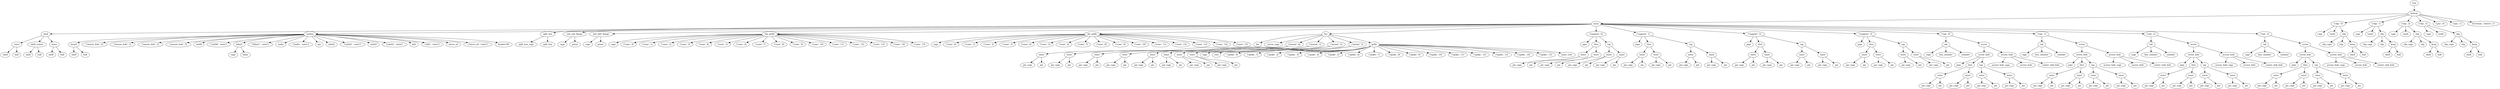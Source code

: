 digraph bottom {
    root_271 [label="root"];
    bottom_272 [label="bottom"];
    main_273 [label="main"];
    shell_274 [label="shell"];
    outer_275 [label="outer"];
    shell_276 [label="shell"];
    hull_277 [label="hull"];
    shell_centre_278 [label="shell_centre"];
    shell_279 [label="shell"];
    hull_280 [label="hull"];
    inner_281 [label="inner"];
    shell_282 [label="shell"];
    hull_283 [label="hull"];
    outline_284 [label="outline"];
    board_285 [label="board"];
    shell_286 [label="shell"];
    hull_287 [label="hull"];
    mount_hole_288 [label="\('mount_hole',\ 0\)"];
    mount_hole_289 [label="\('mount_hole',\ 1\)"];
    mount_hole_290 [label="\('mount_hole',\ 2\)"];
    mount_hole_291 [label="\('mount_hole',\ 3\)"];
    usbM_292 [label="usbM"];
    usbM_293 [label="\('usbM',\ 'outer'\)"];
    hdmi1_294 [label="hdmi1"];
    cage_295 [label="cage"];
    hdmi_296 [label="hdmi"];
    hdmi1_297 [label="\('hdmi1',\ 'outer'\)"];
    audio_298 [label="audio"];
    audio_299 [label="\('audio',\ 'outer'\)"];
    cpu_300 [label="cpu"];
    usbA2_301 [label="usbA2"];
    usbA2_302 [label="\('usbA2',\ 'outer'\)"];
    usbA3_303 [label="usbA3"];
    usbA3_304 [label="\('usbA3',\ 'outer'\)"];
    rj45_305 [label="rj45"];
    rj45_306 [label="\('rj45',\ 'outer'\)"];
    micro_sd_307 [label="micro_sd"];
    micro_sd_308 [label="\('micro_sd',\ 'outer'\)"];
    header100_309 [label="header100"];
    split_box_310 [label="split_box"];
    split_box_cage_311 [label="split_box_cage"];
    split_box_312 [label="split_box"];
    usb_usb_flange_313 [label="usb_usb_flange"];
    cage_314 [label="cage"];
    prism_315 [label="prism"];
    usb_rj45_flange_316 [label="usb_rj45_flange"];
    cage_317 [label="cage"];
    prism_318 [label="prism"];
    rhs_grille_319 [label="rhs_grille"];
    cage_320 [label="cage"];
    vane_321 [label="\('vane',\ 0\)"];
    vane_322 [label="\('vane',\ 1\)"];
    vane_323 [label="\('vane',\ 2\)"];
    vane_324 [label="\('vane',\ 3\)"];
    vane_325 [label="\('vane',\ 4\)"];
    vane_326 [label="\('vane',\ 5\)"];
    vane_327 [label="\('vane',\ 6\)"];
    vane_328 [label="\('vane',\ 7\)"];
    vane_329 [label="\('vane',\ 8\)"];
    vane_330 [label="\('vane',\ 9\)"];
    vane_331 [label="\('vane',\ 10\)"];
    vane_332 [label="\('vane',\ 11\)"];
    vane_333 [label="\('vane',\ 12\)"];
    vane_334 [label="\('vane',\ 13\)"];
    vane_335 [label="\('vane',\ 14\)"];
    vane_336 [label="\('vane',\ 15\)"];
    lhs_grille_337 [label="lhs_grille"];
    cage_338 [label="cage"];
    vane_339 [label="\('vane',\ 0\)"];
    vane_340 [label="\('vane',\ 1\)"];
    vane_341 [label="\('vane',\ 2\)"];
    vane_342 [label="\('vane',\ 3\)"];
    vane_343 [label="\('vane',\ 4\)"];
    vane_344 [label="\('vane',\ 5\)"];
    vane_345 [label="\('vane',\ 6\)"];
    vane_346 [label="\('vane',\ 7\)"];
    vane_347 [label="\('vane',\ 8\)"];
    vane_348 [label="\('vane',\ 9\)"];
    vane_349 [label="\('vane',\ 10\)"];
    vane_350 [label="\('vane',\ 11\)"];
    vane_351 [label="\('vane',\ 12\)"];
    vane_352 [label="\('vane',\ 13\)"];
    vane_353 [label="\('vane',\ 14\)"];
    vane_354 [label="\('vane',\ 15\)"];
    fan_355 [label="fan"];
    fan_356 [label="fan"];
    screw_cage_357 [label="screw_cage"];
    mount_358 [label="\('mount',\ 0\)"];
    outer_359 [label="outer"];
    pie_cage_360 [label="pie_cage"];
    pie_361 [label="pie"];
    inner_362 [label="inner"];
    pie_cage_363 [label="pie_cage"];
    pie_364 [label="pie"];
    mount_365 [label="\('mount',\ 1\)"];
    outer_366 [label="outer"];
    pie_cage_367 [label="pie_cage"];
    pie_368 [label="pie"];
    inner_369 [label="inner"];
    pie_cage_370 [label="pie_cage"];
    pie_371 [label="pie"];
    mount_372 [label="\('mount',\ 2\)"];
    outer_373 [label="outer"];
    pie_cage_374 [label="pie_cage"];
    pie_375 [label="pie"];
    inner_376 [label="inner"];
    pie_cage_377 [label="pie_cage"];
    pie_378 [label="pie"];
    mount_379 [label="\('mount',\ 3\)"];
    outer_380 [label="outer"];
    pie_cage_381 [label="pie_cage"];
    pie_382 [label="pie"];
    inner_383 [label="inner"];
    pie_cage_384 [label="pie_cage"];
    pie_385 [label="pie"];
    grille_386 [label="grille"];
    cage_387 [label="cage"];
    core_388 [label="core"];
    spoke_389 [label="\('spoke',\ 0\)"];
    spoke_390 [label="\('spoke',\ 1\)"];
    spoke_391 [label="\('spoke',\ 2\)"];
    spoke_392 [label="\('spoke',\ 3\)"];
    spoke_393 [label="\('spoke',\ 4\)"];
    spoke_394 [label="\('spoke',\ 5\)"];
    spoke_395 [label="\('spoke',\ 6\)"];
    spoke_396 [label="\('spoke',\ 7\)"];
    spoke_397 [label="\('spoke',\ 8\)"];
    spoke_398 [label="\('spoke',\ 9\)"];
    spoke_399 [label="\('spoke',\ 10\)"];
    spoke_400 [label="\('spoke',\ 11\)"];
    spoke_401 [label="\('spoke',\ 12\)"];
    spoke_402 [label="\('spoke',\ 13\)"];
    spoke_403 [label="\('spoke',\ 14\)"];
    spoke_404 [label="\('spoke',\ 15\)"];
    inner_core_405 [label="inner_core"];
    support_406 [label="\('support',\ 0\)"];
    pipe_407 [label="pipe"];
    thru_408 [label="thru"];
    outer_409 [label="outer"];
    pie_cage_410 [label="pie_cage"];
    pie_411 [label="pie"];
    inner_412 [label="inner"];
    pie_cage_413 [label="pie_cage"];
    pie_414 [label="pie"];
    tap_415 [label="tap"];
    outer_416 [label="outer"];
    pie_cage_417 [label="pie_cage"];
    pie_418 [label="pie"];
    inner_419 [label="inner"];
    pie_cage_420 [label="pie_cage"];
    pie_421 [label="pie"];
    support_422 [label="\('support',\ 1\)"];
    pipe_423 [label="pipe"];
    thru_424 [label="thru"];
    outer_425 [label="outer"];
    pie_cage_426 [label="pie_cage"];
    pie_427 [label="pie"];
    inner_428 [label="inner"];
    pie_cage_429 [label="pie_cage"];
    pie_430 [label="pie"];
    tap_431 [label="tap"];
    outer_432 [label="outer"];
    pie_cage_433 [label="pie_cage"];
    pie_434 [label="pie"];
    inner_435 [label="inner"];
    pie_cage_436 [label="pie_cage"];
    pie_437 [label="pie"];
    support_438 [label="\('support',\ 2\)"];
    pipe_439 [label="pipe"];
    thru_440 [label="thru"];
    outer_441 [label="outer"];
    pie_cage_442 [label="pie_cage"];
    pie_443 [label="pie"];
    inner_444 [label="inner"];
    pie_cage_445 [label="pie_cage"];
    pie_446 [label="pie"];
    tap_447 [label="tap"];
    outer_448 [label="outer"];
    pie_cage_449 [label="pie_cage"];
    pie_450 [label="pie"];
    inner_451 [label="inner"];
    pie_cage_452 [label="pie_cage"];
    pie_453 [label="pie"];
    support_454 [label="\('support',\ 3\)"];
    pipe_455 [label="pipe"];
    thru_456 [label="thru"];
    outer_457 [label="outer"];
    pie_cage_458 [label="pie_cage"];
    pie_459 [label="pie"];
    inner_460 [label="inner"];
    pie_cage_461 [label="pie_cage"];
    pie_462 [label="pie"];
    tap_463 [label="tap"];
    outer_464 [label="outer"];
    pie_cage_465 [label="pie_cage"];
    pie_466 [label="pie"];
    inner_467 [label="inner"];
    pie_cage_468 [label="pie_cage"];
    pie_469 [label="pie"];
    tab_470 [label="\('tab',\ 0\)"];
    tab_471 [label="tab"];
    cage_472 [label="cage"];
    box_cylinder_473 [label="box_cylinder"];
    cylinder_474 [label="cylinder"];
    screw_475 [label="screw"];
    screw_hole_476 [label="screw_hole"];
    pipe_477 [label="pipe"];
    thru_478 [label="thru"];
    outer_479 [label="outer"];
    pie_cage_480 [label="pie_cage"];
    pie_481 [label="pie"];
    inner_482 [label="inner"];
    pie_cage_483 [label="pie_cage"];
    pie_484 [label="pie"];
    tap_485 [label="tap"];
    outer_486 [label="outer"];
    pie_cage_487 [label="pie_cage"];
    pie_488 [label="pie"];
    inner_489 [label="inner"];
    pie_cage_490 [label="pie_cage"];
    pie_491 [label="pie"];
    access_hole_492 [label="access_hole"];
    access_hole_cage_493 [label="access_hole_cage"];
    access_hole_494 [label="access_hole"];
    couter_sink_hole_495 [label="couter_sink_hole"];
    tab_496 [label="\('tab',\ 1\)"];
    tab_497 [label="tab"];
    cage_498 [label="cage"];
    box_cylinder_499 [label="box_cylinder"];
    cylinder_500 [label="cylinder"];
    screw_501 [label="screw"];
    screw_hole_502 [label="screw_hole"];
    pipe_503 [label="pipe"];
    thru_504 [label="thru"];
    outer_505 [label="outer"];
    pie_cage_506 [label="pie_cage"];
    pie_507 [label="pie"];
    inner_508 [label="inner"];
    pie_cage_509 [label="pie_cage"];
    pie_510 [label="pie"];
    tap_511 [label="tap"];
    outer_512 [label="outer"];
    pie_cage_513 [label="pie_cage"];
    pie_514 [label="pie"];
    inner_515 [label="inner"];
    pie_cage_516 [label="pie_cage"];
    pie_517 [label="pie"];
    access_hole_518 [label="access_hole"];
    access_hole_cage_519 [label="access_hole_cage"];
    access_hole_520 [label="access_hole"];
    couter_sink_hole_521 [label="couter_sink_hole"];
    tab_522 [label="\('tab',\ 2\)"];
    tab_523 [label="tab"];
    cage_524 [label="cage"];
    box_cylinder_525 [label="box_cylinder"];
    cylinder_526 [label="cylinder"];
    screw_527 [label="screw"];
    screw_hole_528 [label="screw_hole"];
    pipe_529 [label="pipe"];
    thru_530 [label="thru"];
    outer_531 [label="outer"];
    pie_cage_532 [label="pie_cage"];
    pie_533 [label="pie"];
    inner_534 [label="inner"];
    pie_cage_535 [label="pie_cage"];
    pie_536 [label="pie"];
    tap_537 [label="tap"];
    outer_538 [label="outer"];
    pie_cage_539 [label="pie_cage"];
    pie_540 [label="pie"];
    inner_541 [label="inner"];
    pie_cage_542 [label="pie_cage"];
    pie_543 [label="pie"];
    access_hole_544 [label="access_hole"];
    access_hole_cage_545 [label="access_hole_cage"];
    access_hole_546 [label="access_hole"];
    couter_sink_hole_547 [label="couter_sink_hole"];
    tab_548 [label="\('tab',\ 3\)"];
    tab_549 [label="tab"];
    cage_550 [label="cage"];
    box_cylinder_551 [label="box_cylinder"];
    cylinder_552 [label="cylinder"];
    screw_553 [label="screw"];
    screw_hole_554 [label="screw_hole"];
    pipe_555 [label="pipe"];
    thru_556 [label="thru"];
    outer_557 [label="outer"];
    pie_cage_558 [label="pie_cage"];
    pie_559 [label="pie"];
    inner_560 [label="inner"];
    pie_cage_561 [label="pie_cage"];
    pie_562 [label="pie"];
    tap_563 [label="tap"];
    outer_564 [label="outer"];
    pie_cage_565 [label="pie_cage"];
    pie_566 [label="pie"];
    inner_567 [label="inner"];
    pie_cage_568 [label="pie_cage"];
    pie_569 [label="pie"];
    access_hole_570 [label="access_hole"];
    access_hole_cage_571 [label="access_hole_cage"];
    access_hole_572 [label="access_hole"];
    couter_sink_hole_573 [label="couter_sink_hole"];
    clip_574 [label="\('clip',\ 0\)"];
    cage_575 [label="cage"];
    tooth_576 [label="tooth"];
    clip_577 [label="clip"];
    clip_cage_578 [label="clip_cage"];
    clip_579 [label="clip"];
    keep_580 [label="keep"];
    shell_581 [label="shell"];
    hull_582 [label="hull"];
    clip_583 [label="\('clip',\ 1\)"];
    cage_584 [label="cage"];
    tooth_585 [label="tooth"];
    clip_586 [label="clip"];
    clip_cage_587 [label="clip_cage"];
    clip_588 [label="clip"];
    keep_589 [label="keep"];
    shell_590 [label="shell"];
    hull_591 [label="hull"];
    clip_592 [label="\('clip',\ 2\)"];
    cage_593 [label="cage"];
    tooth_594 [label="tooth"];
    clip_595 [label="clip"];
    clip_cage_596 [label="clip_cage"];
    clip_597 [label="clip"];
    keep_598 [label="keep"];
    shell_599 [label="shell"];
    hull_600 [label="hull"];
    clip_601 [label="\('clip',\ 3\)"];
    cage_602 [label="cage"];
    tooth_603 [label="tooth"];
    clip_604 [label="clip"];
    clip_cage_605 [label="clip_cage"];
    clip_606 [label="clip"];
    keep_607 [label="keep"];
    shell_608 [label="shell"];
    hull_609 [label="hull"];
    pry_610 [label="\('pry',\ 0\)"];
    pry_611 [label="\('pry',\ 1\)"];
    612 [label="\(\('version',\ 'lower'\),\ 1\)"];
    root_271 -> bottom_272;
    bottom_272 -> main_273;
    main_273 -> shell_274;
    shell_274 -> outer_275;
    outer_275 -> shell_276;
    outer_275 -> hull_277;
    shell_274 -> shell_centre_278;
    shell_centre_278 -> shell_279;
    shell_centre_278 -> hull_280;
    shell_274 -> inner_281;
    inner_281 -> shell_282;
    inner_281 -> hull_283;
    main_273 -> outline_284;
    outline_284 -> board_285;
    board_285 -> shell_286;
    board_285 -> hull_287;
    outline_284 -> mount_hole_288;
    outline_284 -> mount_hole_289;
    outline_284 -> mount_hole_290;
    outline_284 -> mount_hole_291;
    outline_284 -> usbM_292;
    outline_284 -> usbM_293;
    outline_284 -> hdmi1_294;
    hdmi1_294 -> cage_295;
    hdmi1_294 -> hdmi_296;
    outline_284 -> hdmi1_297;
    outline_284 -> audio_298;
    outline_284 -> audio_299;
    outline_284 -> cpu_300;
    outline_284 -> usbA2_301;
    outline_284 -> usbA2_302;
    outline_284 -> usbA3_303;
    outline_284 -> usbA3_304;
    outline_284 -> rj45_305;
    outline_284 -> rj45_306;
    outline_284 -> micro_sd_307;
    outline_284 -> micro_sd_308;
    outline_284 -> header100_309;
    main_273 -> split_box_310;
    split_box_310 -> split_box_cage_311;
    split_box_310 -> split_box_312;
    main_273 -> usb_usb_flange_313;
    usb_usb_flange_313 -> cage_314;
    usb_usb_flange_313 -> prism_315;
    main_273 -> usb_rj45_flange_316;
    usb_rj45_flange_316 -> cage_317;
    usb_rj45_flange_316 -> prism_318;
    main_273 -> rhs_grille_319;
    rhs_grille_319 -> cage_320;
    rhs_grille_319 -> vane_321;
    rhs_grille_319 -> vane_322;
    rhs_grille_319 -> vane_323;
    rhs_grille_319 -> vane_324;
    rhs_grille_319 -> vane_325;
    rhs_grille_319 -> vane_326;
    rhs_grille_319 -> vane_327;
    rhs_grille_319 -> vane_328;
    rhs_grille_319 -> vane_329;
    rhs_grille_319 -> vane_330;
    rhs_grille_319 -> vane_331;
    rhs_grille_319 -> vane_332;
    rhs_grille_319 -> vane_333;
    rhs_grille_319 -> vane_334;
    rhs_grille_319 -> vane_335;
    rhs_grille_319 -> vane_336;
    main_273 -> lhs_grille_337;
    lhs_grille_337 -> cage_338;
    lhs_grille_337 -> vane_339;
    lhs_grille_337 -> vane_340;
    lhs_grille_337 -> vane_341;
    lhs_grille_337 -> vane_342;
    lhs_grille_337 -> vane_343;
    lhs_grille_337 -> vane_344;
    lhs_grille_337 -> vane_345;
    lhs_grille_337 -> vane_346;
    lhs_grille_337 -> vane_347;
    lhs_grille_337 -> vane_348;
    lhs_grille_337 -> vane_349;
    lhs_grille_337 -> vane_350;
    lhs_grille_337 -> vane_351;
    lhs_grille_337 -> vane_352;
    lhs_grille_337 -> vane_353;
    lhs_grille_337 -> vane_354;
    main_273 -> fan_355;
    fan_355 -> fan_356;
    fan_355 -> screw_cage_357;
    fan_355 -> mount_358;
    mount_358 -> outer_359;
    outer_359 -> pie_cage_360;
    outer_359 -> pie_361;
    mount_358 -> inner_362;
    inner_362 -> pie_cage_363;
    inner_362 -> pie_364;
    fan_355 -> mount_365;
    mount_365 -> outer_366;
    outer_366 -> pie_cage_367;
    outer_366 -> pie_368;
    mount_365 -> inner_369;
    inner_369 -> pie_cage_370;
    inner_369 -> pie_371;
    fan_355 -> mount_372;
    mount_372 -> outer_373;
    outer_373 -> pie_cage_374;
    outer_373 -> pie_375;
    mount_372 -> inner_376;
    inner_376 -> pie_cage_377;
    inner_376 -> pie_378;
    fan_355 -> mount_379;
    mount_379 -> outer_380;
    outer_380 -> pie_cage_381;
    outer_380 -> pie_382;
    mount_379 -> inner_383;
    inner_383 -> pie_cage_384;
    inner_383 -> pie_385;
    fan_355 -> grille_386;
    grille_386 -> cage_387;
    grille_386 -> core_388;
    grille_386 -> spoke_389;
    grille_386 -> spoke_390;
    grille_386 -> spoke_391;
    grille_386 -> spoke_392;
    grille_386 -> spoke_393;
    grille_386 -> spoke_394;
    grille_386 -> spoke_395;
    grille_386 -> spoke_396;
    grille_386 -> spoke_397;
    grille_386 -> spoke_398;
    grille_386 -> spoke_399;
    grille_386 -> spoke_400;
    grille_386 -> spoke_401;
    grille_386 -> spoke_402;
    grille_386 -> spoke_403;
    grille_386 -> spoke_404;
    grille_386 -> inner_core_405;
    main_273 -> support_406;
    support_406 -> pipe_407;
    support_406 -> thru_408;
    thru_408 -> outer_409;
    outer_409 -> pie_cage_410;
    outer_409 -> pie_411;
    thru_408 -> inner_412;
    inner_412 -> pie_cage_413;
    inner_412 -> pie_414;
    support_406 -> tap_415;
    tap_415 -> outer_416;
    outer_416 -> pie_cage_417;
    outer_416 -> pie_418;
    tap_415 -> inner_419;
    inner_419 -> pie_cage_420;
    inner_419 -> pie_421;
    main_273 -> support_422;
    support_422 -> pipe_423;
    support_422 -> thru_424;
    thru_424 -> outer_425;
    outer_425 -> pie_cage_426;
    outer_425 -> pie_427;
    thru_424 -> inner_428;
    inner_428 -> pie_cage_429;
    inner_428 -> pie_430;
    support_422 -> tap_431;
    tap_431 -> outer_432;
    outer_432 -> pie_cage_433;
    outer_432 -> pie_434;
    tap_431 -> inner_435;
    inner_435 -> pie_cage_436;
    inner_435 -> pie_437;
    main_273 -> support_438;
    support_438 -> pipe_439;
    support_438 -> thru_440;
    thru_440 -> outer_441;
    outer_441 -> pie_cage_442;
    outer_441 -> pie_443;
    thru_440 -> inner_444;
    inner_444 -> pie_cage_445;
    inner_444 -> pie_446;
    support_438 -> tap_447;
    tap_447 -> outer_448;
    outer_448 -> pie_cage_449;
    outer_448 -> pie_450;
    tap_447 -> inner_451;
    inner_451 -> pie_cage_452;
    inner_451 -> pie_453;
    main_273 -> support_454;
    support_454 -> pipe_455;
    support_454 -> thru_456;
    thru_456 -> outer_457;
    outer_457 -> pie_cage_458;
    outer_457 -> pie_459;
    thru_456 -> inner_460;
    inner_460 -> pie_cage_461;
    inner_460 -> pie_462;
    support_454 -> tap_463;
    tap_463 -> outer_464;
    outer_464 -> pie_cage_465;
    outer_464 -> pie_466;
    tap_463 -> inner_467;
    inner_467 -> pie_cage_468;
    inner_467 -> pie_469;
    main_273 -> tab_470;
    tab_470 -> tab_471;
    tab_471 -> cage_472;
    tab_471 -> box_cylinder_473;
    tab_471 -> cylinder_474;
    tab_470 -> screw_475;
    screw_475 -> screw_hole_476;
    screw_hole_476 -> pipe_477;
    screw_hole_476 -> thru_478;
    thru_478 -> outer_479;
    outer_479 -> pie_cage_480;
    outer_479 -> pie_481;
    thru_478 -> inner_482;
    inner_482 -> pie_cage_483;
    inner_482 -> pie_484;
    screw_hole_476 -> tap_485;
    tap_485 -> outer_486;
    outer_486 -> pie_cage_487;
    outer_486 -> pie_488;
    tap_485 -> inner_489;
    inner_489 -> pie_cage_490;
    inner_489 -> pie_491;
    screw_475 -> access_hole_492;
    access_hole_492 -> access_hole_cage_493;
    access_hole_492 -> access_hole_494;
    access_hole_492 -> couter_sink_hole_495;
    main_273 -> tab_496;
    tab_496 -> tab_497;
    tab_497 -> cage_498;
    tab_497 -> box_cylinder_499;
    tab_497 -> cylinder_500;
    tab_496 -> screw_501;
    screw_501 -> screw_hole_502;
    screw_hole_502 -> pipe_503;
    screw_hole_502 -> thru_504;
    thru_504 -> outer_505;
    outer_505 -> pie_cage_506;
    outer_505 -> pie_507;
    thru_504 -> inner_508;
    inner_508 -> pie_cage_509;
    inner_508 -> pie_510;
    screw_hole_502 -> tap_511;
    tap_511 -> outer_512;
    outer_512 -> pie_cage_513;
    outer_512 -> pie_514;
    tap_511 -> inner_515;
    inner_515 -> pie_cage_516;
    inner_515 -> pie_517;
    screw_501 -> access_hole_518;
    access_hole_518 -> access_hole_cage_519;
    access_hole_518 -> access_hole_520;
    access_hole_518 -> couter_sink_hole_521;
    main_273 -> tab_522;
    tab_522 -> tab_523;
    tab_523 -> cage_524;
    tab_523 -> box_cylinder_525;
    tab_523 -> cylinder_526;
    tab_522 -> screw_527;
    screw_527 -> screw_hole_528;
    screw_hole_528 -> pipe_529;
    screw_hole_528 -> thru_530;
    thru_530 -> outer_531;
    outer_531 -> pie_cage_532;
    outer_531 -> pie_533;
    thru_530 -> inner_534;
    inner_534 -> pie_cage_535;
    inner_534 -> pie_536;
    screw_hole_528 -> tap_537;
    tap_537 -> outer_538;
    outer_538 -> pie_cage_539;
    outer_538 -> pie_540;
    tap_537 -> inner_541;
    inner_541 -> pie_cage_542;
    inner_541 -> pie_543;
    screw_527 -> access_hole_544;
    access_hole_544 -> access_hole_cage_545;
    access_hole_544 -> access_hole_546;
    access_hole_544 -> couter_sink_hole_547;
    main_273 -> tab_548;
    tab_548 -> tab_549;
    tab_549 -> cage_550;
    tab_549 -> box_cylinder_551;
    tab_549 -> cylinder_552;
    tab_548 -> screw_553;
    screw_553 -> screw_hole_554;
    screw_hole_554 -> pipe_555;
    screw_hole_554 -> thru_556;
    thru_556 -> outer_557;
    outer_557 -> pie_cage_558;
    outer_557 -> pie_559;
    thru_556 -> inner_560;
    inner_560 -> pie_cage_561;
    inner_560 -> pie_562;
    screw_hole_554 -> tap_563;
    tap_563 -> outer_564;
    outer_564 -> pie_cage_565;
    outer_564 -> pie_566;
    tap_563 -> inner_567;
    inner_567 -> pie_cage_568;
    inner_567 -> pie_569;
    screw_553 -> access_hole_570;
    access_hole_570 -> access_hole_cage_571;
    access_hole_570 -> access_hole_572;
    access_hole_570 -> couter_sink_hole_573;
    bottom_272 -> clip_574;
    clip_574 -> cage_575;
    clip_574 -> tooth_576;
    clip_574 -> clip_577;
    clip_577 -> clip_cage_578;
    clip_577 -> clip_579;
    clip_577 -> keep_580;
    keep_580 -> shell_581;
    keep_580 -> hull_582;
    bottom_272 -> clip_583;
    clip_583 -> cage_584;
    clip_583 -> tooth_585;
    clip_583 -> clip_586;
    clip_586 -> clip_cage_587;
    clip_586 -> clip_588;
    clip_586 -> keep_589;
    keep_589 -> shell_590;
    keep_589 -> hull_591;
    bottom_272 -> clip_592;
    clip_592 -> cage_593;
    clip_592 -> tooth_594;
    clip_592 -> clip_595;
    clip_595 -> clip_cage_596;
    clip_595 -> clip_597;
    clip_595 -> keep_598;
    keep_598 -> shell_599;
    keep_598 -> hull_600;
    bottom_272 -> clip_601;
    clip_601 -> cage_602;
    clip_601 -> tooth_603;
    clip_601 -> clip_604;
    clip_604 -> clip_cage_605;
    clip_604 -> clip_606;
    clip_604 -> keep_607;
    keep_607 -> shell_608;
    keep_607 -> hull_609;
    bottom_272 -> pry_610;
    bottom_272 -> pry_611;
    bottom_272 -> 612;
}
